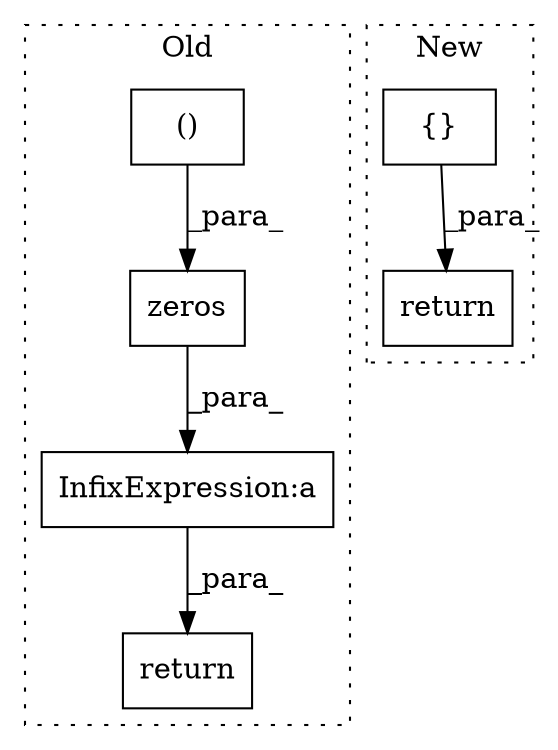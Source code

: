 digraph G {
subgraph cluster0 {
1 [label="zeros" a="32" s="6724,6791" l="11,1" shape="box"];
3 [label="return" a="41" s="6611" l="7" shape="box"];
5 [label="()" a="106" s="6735" l="41" shape="box"];
6 [label="InfixExpression:a" a="27" s="6704" l="14" shape="box"];
label = "Old";
style="dotted";
}
subgraph cluster1 {
2 [label="return" a="41" s="6523" l="7" shape="box"];
4 [label="{}" a="4" s="6539" l="2" shape="box"];
label = "New";
style="dotted";
}
1 -> 6 [label="_para_"];
4 -> 2 [label="_para_"];
5 -> 1 [label="_para_"];
6 -> 3 [label="_para_"];
}